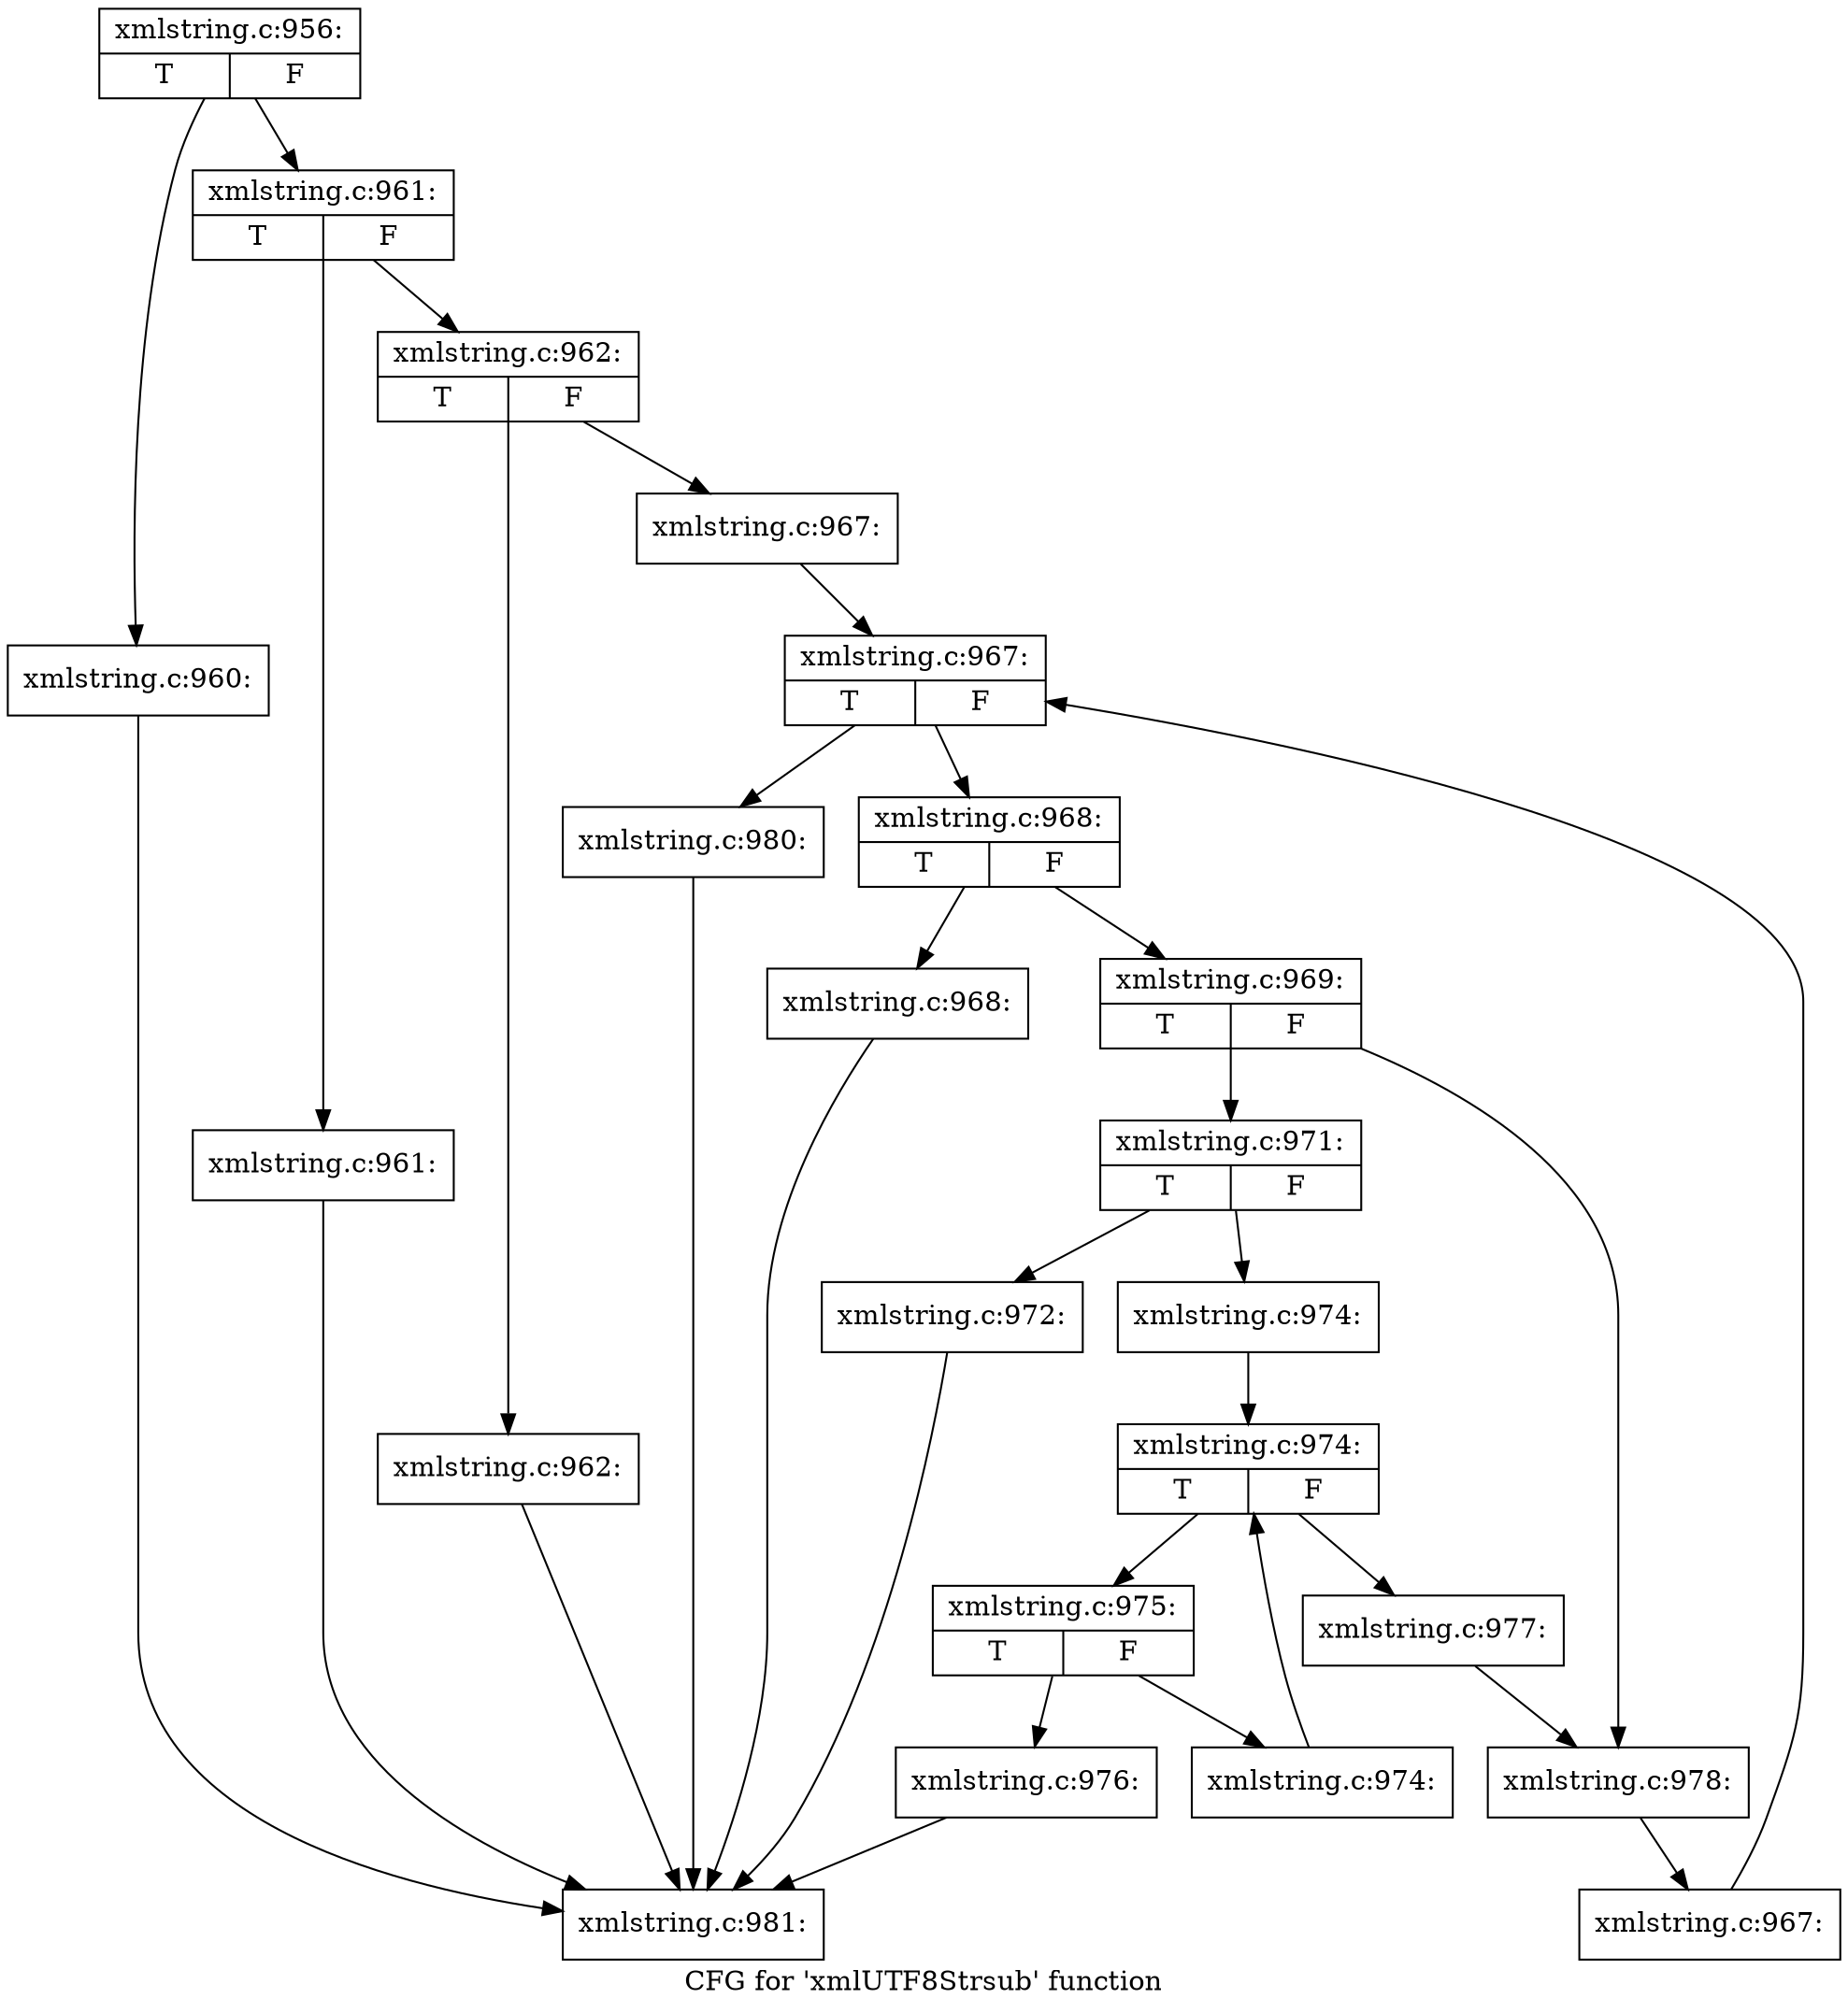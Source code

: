 digraph "CFG for 'xmlUTF8Strsub' function" {
	label="CFG for 'xmlUTF8Strsub' function";

	Node0x393b930 [shape=record,label="{xmlstring.c:956:|{<s0>T|<s1>F}}"];
	Node0x393b930 -> Node0x3946300;
	Node0x393b930 -> Node0x3946350;
	Node0x3946300 [shape=record,label="{xmlstring.c:960:}"];
	Node0x3946300 -> Node0x36653c0;
	Node0x3946350 [shape=record,label="{xmlstring.c:961:|{<s0>T|<s1>F}}"];
	Node0x3946350 -> Node0x39467b0;
	Node0x3946350 -> Node0x3946800;
	Node0x39467b0 [shape=record,label="{xmlstring.c:961:}"];
	Node0x39467b0 -> Node0x36653c0;
	Node0x3946800 [shape=record,label="{xmlstring.c:962:|{<s0>T|<s1>F}}"];
	Node0x3946800 -> Node0x3946c60;
	Node0x3946800 -> Node0x3946cb0;
	Node0x3946c60 [shape=record,label="{xmlstring.c:962:}"];
	Node0x3946c60 -> Node0x36653c0;
	Node0x3946cb0 [shape=record,label="{xmlstring.c:967:}"];
	Node0x3946cb0 -> Node0x3947240;
	Node0x3947240 [shape=record,label="{xmlstring.c:967:|{<s0>T|<s1>F}}"];
	Node0x3947240 -> Node0x3947520;
	Node0x3947240 -> Node0x39470a0;
	Node0x3947520 [shape=record,label="{xmlstring.c:968:|{<s0>T|<s1>F}}"];
	Node0x3947520 -> Node0x39478c0;
	Node0x3947520 -> Node0x3947910;
	Node0x39478c0 [shape=record,label="{xmlstring.c:968:}"];
	Node0x39478c0 -> Node0x36653c0;
	Node0x3947910 [shape=record,label="{xmlstring.c:969:|{<s0>T|<s1>F}}"];
	Node0x3947910 -> Node0x3947fd0;
	Node0x3947910 -> Node0x3948020;
	Node0x3947fd0 [shape=record,label="{xmlstring.c:971:|{<s0>T|<s1>F}}"];
	Node0x3947fd0 -> Node0x3948460;
	Node0x3947fd0 -> Node0x39484b0;
	Node0x3948460 [shape=record,label="{xmlstring.c:972:}"];
	Node0x3948460 -> Node0x36653c0;
	Node0x39484b0 [shape=record,label="{xmlstring.c:974:}"];
	Node0x39484b0 -> Node0x3948a10;
	Node0x3948a10 [shape=record,label="{xmlstring.c:974:|{<s0>T|<s1>F}}"];
	Node0x3948a10 -> Node0x3949020;
	Node0x3948a10 -> Node0x3948c30;
	Node0x3949020 [shape=record,label="{xmlstring.c:975:|{<s0>T|<s1>F}}"];
	Node0x3949020 -> Node0x39491a0;
	Node0x3949020 -> Node0x39491f0;
	Node0x39491a0 [shape=record,label="{xmlstring.c:976:}"];
	Node0x39491a0 -> Node0x36653c0;
	Node0x39491f0 [shape=record,label="{xmlstring.c:974:}"];
	Node0x39491f0 -> Node0x3948a10;
	Node0x3948c30 [shape=record,label="{xmlstring.c:977:}"];
	Node0x3948c30 -> Node0x3948020;
	Node0x3948020 [shape=record,label="{xmlstring.c:978:}"];
	Node0x3948020 -> Node0x3947490;
	Node0x3947490 [shape=record,label="{xmlstring.c:967:}"];
	Node0x3947490 -> Node0x3947240;
	Node0x39470a0 [shape=record,label="{xmlstring.c:980:}"];
	Node0x39470a0 -> Node0x36653c0;
	Node0x36653c0 [shape=record,label="{xmlstring.c:981:}"];
}
